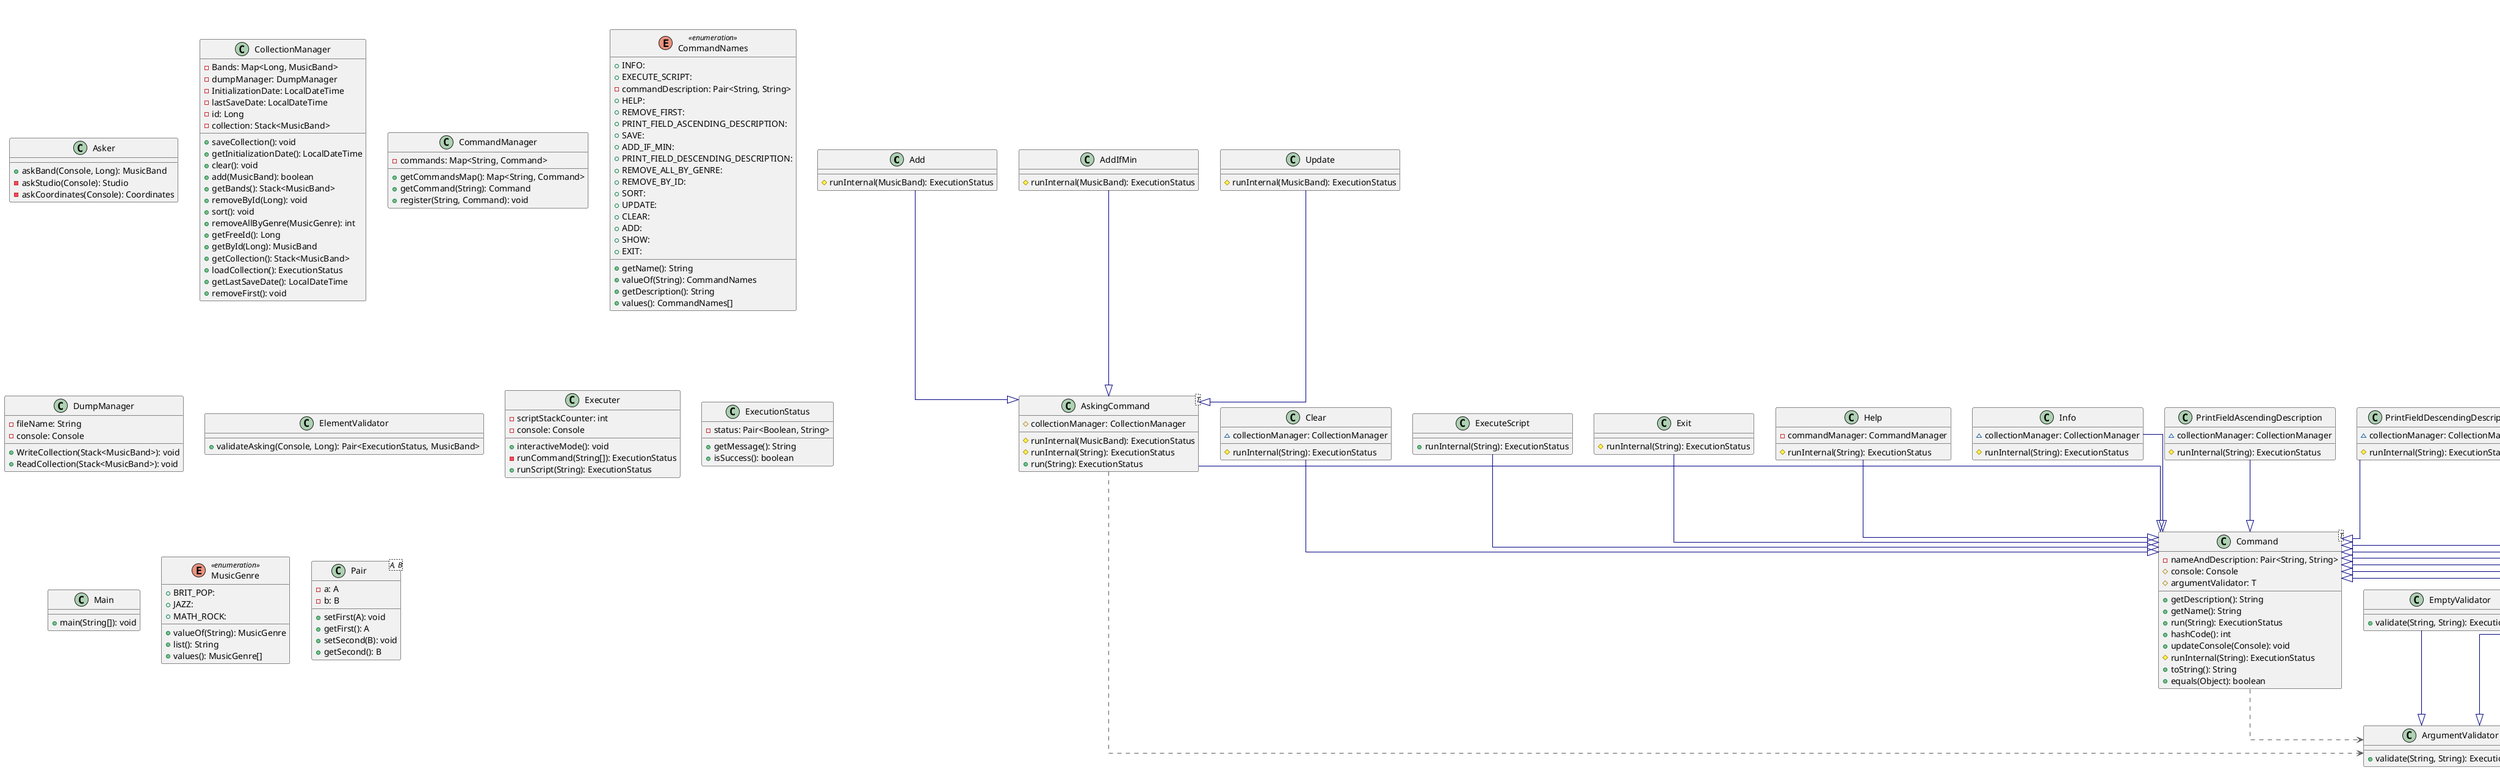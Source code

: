 @startuml

top to bottom direction
skinparam linetype ortho

class Add {
  # runInternal(MusicBand): ExecutionStatus
}
class AddIfMin {
  # runInternal(MusicBand): ExecutionStatus
}
class ArgumentValidator {
  + validate(String, String): ExecutionStatus
}
class Asker {
  + askBand(Console, Long): MusicBand
  - askStudio(Console): Studio
  - askCoordinates(Console): Coordinates
}
class AskingCommand<T> {
  # collectionManager: CollectionManager
  # runInternal(MusicBand): ExecutionStatus
  # runInternal(String): ExecutionStatus
  + run(String): ExecutionStatus
}
class Clear {
  ~ collectionManager: CollectionManager
  # runInternal(String): ExecutionStatus
}
class CollectionManager {
  - Bands: Map<Long, MusicBand>
  - dumpManager: DumpManager
  - InitializationDate: LocalDateTime
  - lastSaveDate: LocalDateTime
  - id: Long
  - collection: Stack<MusicBand>
  + saveCollection(): void
  + getInitializationDate(): LocalDateTime
  + clear(): void
  + add(MusicBand): boolean
  + getBands(): Stack<MusicBand>
  + removeById(Long): void
  + sort(): void
  + removeAllByGenre(MusicGenre): int
  + getFreeId(): Long
  + getById(Long): MusicBand
  + getCollection(): Stack<MusicBand>
  + loadCollection(): ExecutionStatus
  + getLastSaveDate(): LocalDateTime
  + removeFirst(): void
}
class Command<T> {
  - nameAndDescription: Pair<String, String>
  # console: Console
  # argumentValidator: T
  + getDescription(): String
  + getName(): String
  + run(String): ExecutionStatus
  + hashCode(): int
  + updateConsole(Console): void
  # runInternal(String): ExecutionStatus
  + toString(): String
  + equals(Object): boolean
}
class CommandManager {
  - commands: Map<String, Command>
  + getCommandsMap(): Map<String, Command>
  + getCommand(String): Command
  + register(String, Command): void
}
enum CommandNames << enumeration >> {
  + INFO: 
  + EXECUTE_SCRIPT: 
  - commandDescription: Pair<String, String>
  + HELP: 
  + REMOVE_FIRST: 
  + PRINT_FIELD_ASCENDING_DESCRIPTION: 
  + SAVE: 
  + ADD_IF_MIN: 
  + PRINT_FIELD_DESCENDING_DESCRIPTION: 
  + REMOVE_ALL_BY_GENRE: 
  + REMOVE_BY_ID: 
  + SORT: 
  + UPDATE: 
  + CLEAR: 
  + ADD: 
  + SHOW: 
  + EXIT: 
  + getName(): String
  + valueOf(String): CommandNames
  + getDescription(): String
  + values(): CommandNames[]
}
interface Console << interface >> {
  + println(Object): void
  + print(Object): void
  + printError(Object): void
  + readln(): String
  + printTable(Object, Object): void
}
class Coordinates {
  - x: double
  - y: Integer
  + toString(): String
  + getY(): Integer
  + equals(Object): boolean
  + hashCode(): int
  + getX(): double
  + validate(): boolean
}
class DumpManager {
  - fileName: String
  - console: Console
  + WriteCollection(Stack<MusicBand>): void
  + ReadCollection(Stack<MusicBand>): void
}
class Element {
  + getID(): Long
}
class ElementValidator {
  + validateAsking(Console, Long): Pair<ExecutionStatus, MusicBand>
}
class EmptyValidator {
  + validate(String, String): ExecutionStatus
}
class ExecuteScript {
  + runInternal(String): ExecutionStatus
}
class Executer {
  - scriptStackCounter: int
  - console: Console
  + interactiveMode(): void
  - runCommand(String[]): ExecutionStatus
  + runScript(String): ExecutionStatus
}
class ExecutionStatus {
  - status: Pair<Boolean, String>
  + getMessage(): String
  + isSuccess(): boolean
}
class Exit {
  # runInternal(String): ExecutionStatus
}
class FileConsole {
  - input: BufferedReader
  + printError(Object): void
  + printTable(Object, Object): void
  + print(Object): void
  + println(Object): void
  + readln(): String
}
class GenreValidator {
  + validate(String, String): ExecutionStatus
}
class Help {
  - commandManager: CommandManager
  # runInternal(String): ExecutionStatus
}
class IdValidator {
  - collectionManager: CollectionManager
  + validate(String, String): ExecutionStatus
}
class Info {
  ~ collectionManager: CollectionManager
  # runInternal(String): ExecutionStatus
}
class Main {
  + main(String[]): void
}
class MusicBand {
  - description: String
  - studio: Studio
  - id: Long
  - creationDate: LocalDateTime
  - albumsCount: Long
  - name: String
  - genre: MusicGenre
  - numberOfParticipants: Long
  - coordinates: Coordinates
  + toString(): String
  + toArray(MusicBand): String[]
  + getNumberOfParticipants(): Long
  + getCoordinates(): Coordinates
  + hashCode(): int
  + validate(): boolean
  + getId(): Long
  + getID(): Long
  + getCreationDate(): LocalDateTime
  + getGenre(): MusicGenre
  + getAlbumsCount(): Long
  + equals(Object): boolean
  + fromArray(String[]): MusicBand?
  + getDescription(): String
  + getStudio(): Studio
  + compareTo(Element): int
  + getName(): String
}
enum MusicGenre << enumeration >> {
  + BRIT_POP: 
  + JAZZ: 
  + MATH_ROCK: 
  + valueOf(String): MusicGenre
  + list(): String
  + values(): MusicGenre[]
}
class Pair<A, B> {
  - a: A
  - b: B
  + setFirst(A): void
  + getFirst(): A
  + setSecond(B): void
  + getSecond(): B
}
class PrintFieldAscendingDescription {
  ~ collectionManager: CollectionManager
  # runInternal(String): ExecutionStatus
}
class PrintFieldDescendingDescription {
  ~ collectionManager: CollectionManager
  # runInternal(String): ExecutionStatus
}
class RemoveAllByGenre {
  ~ collectionManager: CollectionManager
  + runInternal(String): ExecutionStatus
}
class RemoveById {
  - collectionManager: CollectionManager
  # runInternal(String): ExecutionStatus
}
class RemoveFirst {
  ~ collectionManager: CollectionManager
  # runInternal(String): ExecutionStatus
}
class Save {
  ~ collectionManager: CollectionManager
  # runInternal(String): ExecutionStatus
}
class Show {
  - collectionManager: CollectionManager
  # runInternal(String): ExecutionStatus
}
class Sort {
  - collectionManager: CollectionManager
  # runInternal(String): ExecutionStatus
}
class StandartConsole {
  + printTable(Object, Object): void
  + println(Object): void
  + print(Object): void
  + printError(Object): void
  + readln(): String
}
class Studio {
  - name: String
  - address: String
  + equals(Object): boolean
  + toString(): String
  + getAddress(): String
  + getName(): String
  + hashCode(): int
  + validate(): boolean
}
class Update {
  # runInternal(MusicBand): ExecutionStatus
}
interface Validatable << interface >> {
  + validate(): boolean
}

Add                              -[#000082,plain]-^  AskingCommand                   
AddIfMin                         -[#000082,plain]-^  AskingCommand                   
AskingCommand                    -[#595959,dashed]->  ArgumentValidator               
AskingCommand                    -[#000082,plain]-^  Command                         
Clear                            -[#000082,plain]-^  Command                         
Command                          -[#595959,dashed]->  ArgumentValidator               
Coordinates                      -[#008200,dashed]-^  Validatable                     
Element                          -[#008200,dashed]-^  Validatable                     
EmptyValidator                   -[#000082,plain]-^  ArgumentValidator               
ExecuteScript                    -[#000082,plain]-^  Command                         
Exit                             -[#000082,plain]-^  Command                         
FileConsole                      -[#008200,dashed]-^  Console                         
GenreValidator                   -[#000082,plain]-^  ArgumentValidator               
Help                             -[#000082,plain]-^  Command                         
IdValidator                      -[#000082,plain]-^  ArgumentValidator               
Info                             -[#000082,plain]-^  Command                         
MusicBand                        -[#000082,plain]-^  Element                         
PrintFieldAscendingDescription   -[#000082,plain]-^  Command                         
PrintFieldDescendingDescription  -[#000082,plain]-^  Command                         
RemoveAllByGenre                 -[#000082,plain]-^  Command                         
RemoveById                       -[#000082,plain]-^  Command                         
RemoveFirst                      -[#000082,plain]-^  Command                         
Save                             -[#000082,plain]-^  Command                         
Show                             -[#000082,plain]-^  Command                         
Sort                             -[#000082,plain]-^  Command                         
StandartConsole                  -[#008200,dashed]-^  Console                         
Studio                           -[#008200,dashed]-^  Validatable                     
Update                           -[#000082,plain]-^  AskingCommand                   
@enduml
